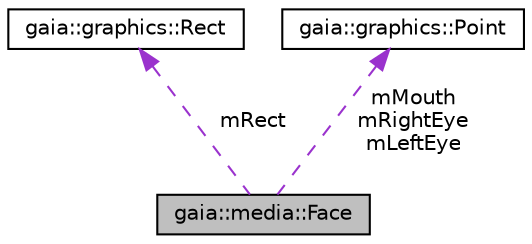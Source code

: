 digraph G
{
  edge [fontname="Helvetica",fontsize="10",labelfontname="Helvetica",labelfontsize="10"];
  node [fontname="Helvetica",fontsize="10",shape=record];
  Node1 [label="gaia::media::Face",height=0.2,width=0.4,color="black", fillcolor="grey75", style="filled" fontcolor="black"];
  Node2 -> Node1 [dir=back,color="darkorchid3",fontsize="10",style="dashed",label="mRect",fontname="Helvetica"];
  Node2 [label="gaia::graphics::Rect",height=0.2,width=0.4,color="black", fillcolor="white", style="filled",URL="$d5/d65/classgaia_1_1graphics_1_1_rect.html",tooltip="Rect holds four integer coordinates for a rectangle."];
  Node3 -> Node1 [dir=back,color="darkorchid3",fontsize="10",style="dashed",label="mMouth\nmRightEye\nmLeftEye",fontname="Helvetica"];
  Node3 [label="gaia::graphics::Point",height=0.2,width=0.4,color="black", fillcolor="white", style="filled",URL="$db/d3f/classgaia_1_1graphics_1_1_point.html",tooltip="Point holds two integer coordinates."];
}
